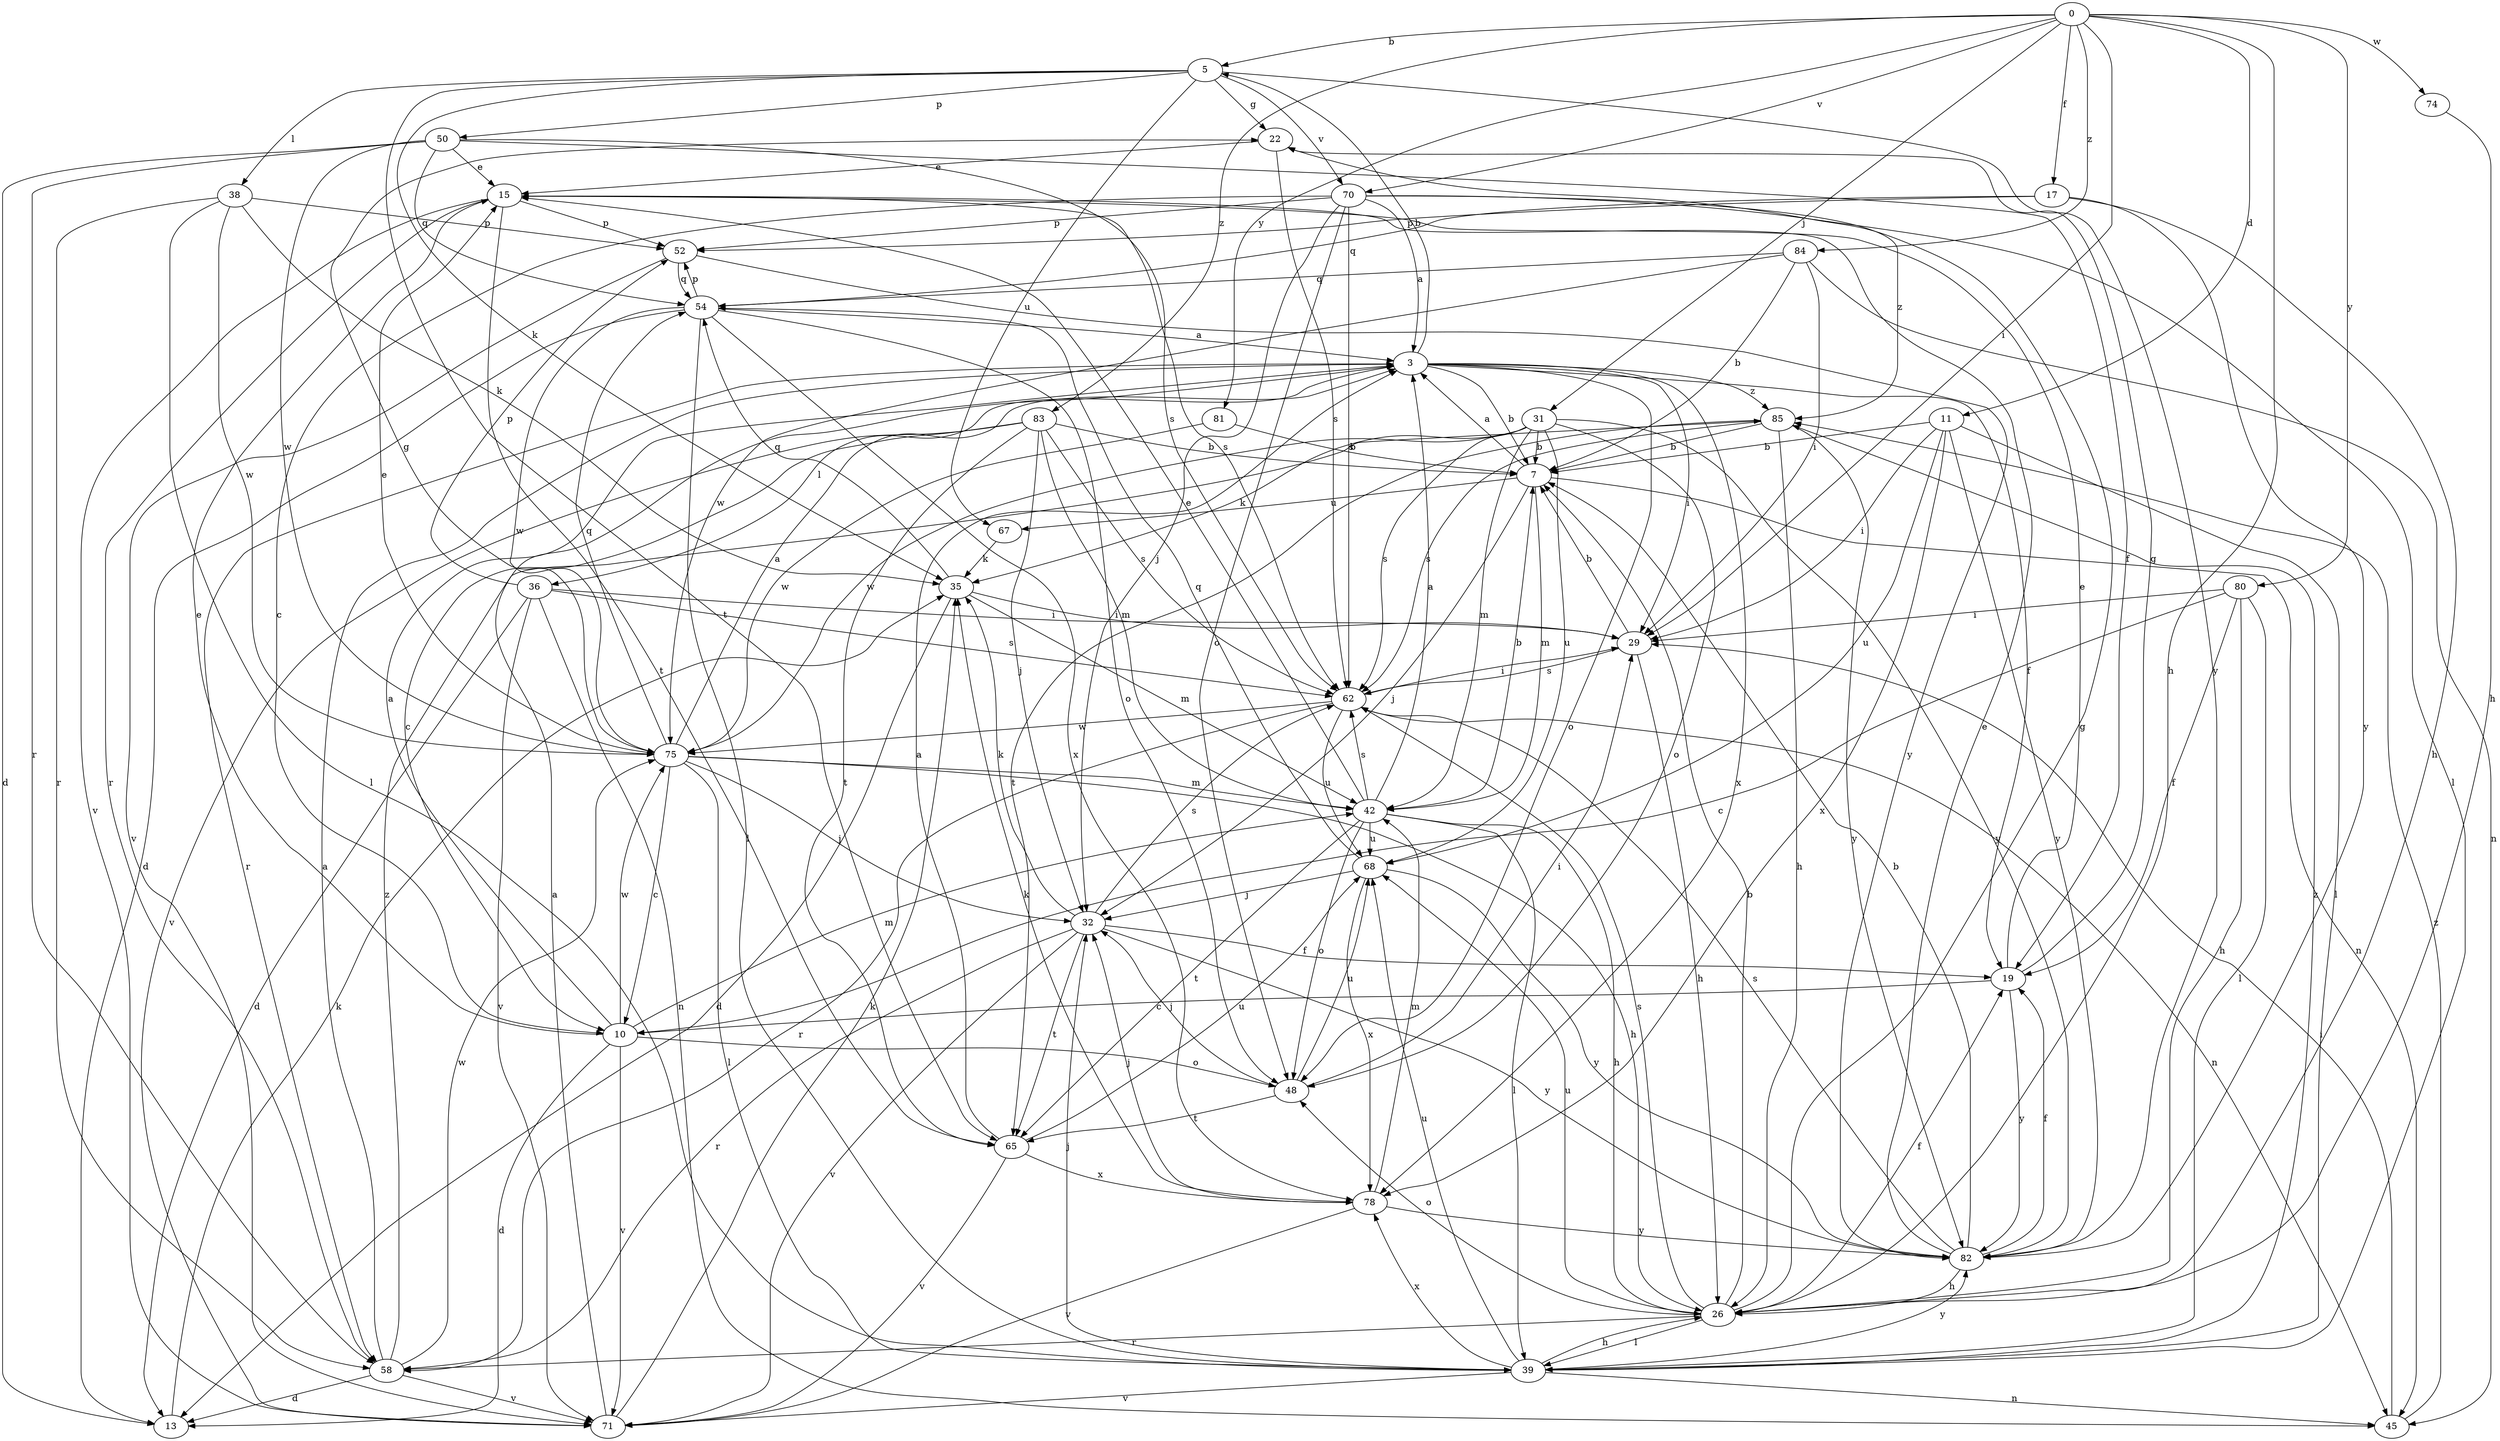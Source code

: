 strict digraph  {
0;
3;
5;
7;
10;
11;
13;
15;
17;
19;
22;
26;
29;
31;
32;
35;
36;
38;
39;
42;
45;
48;
50;
52;
54;
58;
62;
65;
67;
68;
70;
71;
74;
75;
78;
80;
81;
82;
83;
84;
85;
0 -> 5  [label=b];
0 -> 11  [label=d];
0 -> 17  [label=f];
0 -> 26  [label=h];
0 -> 29  [label=i];
0 -> 31  [label=j];
0 -> 70  [label=v];
0 -> 74  [label=w];
0 -> 80  [label=y];
0 -> 81  [label=y];
0 -> 83  [label=z];
0 -> 84  [label=z];
3 -> 5  [label=b];
3 -> 7  [label=b];
3 -> 19  [label=f];
3 -> 29  [label=i];
3 -> 36  [label=l];
3 -> 48  [label=o];
3 -> 58  [label=r];
3 -> 78  [label=x];
3 -> 85  [label=z];
5 -> 22  [label=g];
5 -> 35  [label=k];
5 -> 38  [label=l];
5 -> 50  [label=p];
5 -> 65  [label=t];
5 -> 67  [label=u];
5 -> 70  [label=v];
5 -> 82  [label=y];
7 -> 3  [label=a];
7 -> 32  [label=j];
7 -> 42  [label=m];
7 -> 45  [label=n];
7 -> 67  [label=u];
10 -> 3  [label=a];
10 -> 13  [label=d];
10 -> 15  [label=e];
10 -> 42  [label=m];
10 -> 48  [label=o];
10 -> 71  [label=v];
10 -> 75  [label=w];
11 -> 7  [label=b];
11 -> 29  [label=i];
11 -> 39  [label=l];
11 -> 68  [label=u];
11 -> 78  [label=x];
11 -> 82  [label=y];
13 -> 35  [label=k];
15 -> 52  [label=p];
15 -> 58  [label=r];
15 -> 62  [label=s];
15 -> 65  [label=t];
15 -> 71  [label=v];
17 -> 26  [label=h];
17 -> 52  [label=p];
17 -> 54  [label=q];
17 -> 82  [label=y];
19 -> 10  [label=c];
19 -> 15  [label=e];
19 -> 22  [label=g];
19 -> 82  [label=y];
22 -> 15  [label=e];
22 -> 62  [label=s];
26 -> 7  [label=b];
26 -> 19  [label=f];
26 -> 22  [label=g];
26 -> 39  [label=l];
26 -> 48  [label=o];
26 -> 58  [label=r];
26 -> 62  [label=s];
26 -> 68  [label=u];
29 -> 7  [label=b];
29 -> 26  [label=h];
29 -> 62  [label=s];
31 -> 7  [label=b];
31 -> 35  [label=k];
31 -> 42  [label=m];
31 -> 48  [label=o];
31 -> 62  [label=s];
31 -> 68  [label=u];
31 -> 75  [label=w];
31 -> 82  [label=y];
32 -> 19  [label=f];
32 -> 35  [label=k];
32 -> 58  [label=r];
32 -> 62  [label=s];
32 -> 65  [label=t];
32 -> 71  [label=v];
32 -> 82  [label=y];
35 -> 13  [label=d];
35 -> 29  [label=i];
35 -> 42  [label=m];
35 -> 54  [label=q];
36 -> 13  [label=d];
36 -> 29  [label=i];
36 -> 45  [label=n];
36 -> 52  [label=p];
36 -> 62  [label=s];
36 -> 71  [label=v];
38 -> 35  [label=k];
38 -> 39  [label=l];
38 -> 52  [label=p];
38 -> 58  [label=r];
38 -> 75  [label=w];
39 -> 26  [label=h];
39 -> 32  [label=j];
39 -> 45  [label=n];
39 -> 68  [label=u];
39 -> 71  [label=v];
39 -> 78  [label=x];
39 -> 82  [label=y];
39 -> 85  [label=z];
42 -> 3  [label=a];
42 -> 7  [label=b];
42 -> 15  [label=e];
42 -> 26  [label=h];
42 -> 39  [label=l];
42 -> 48  [label=o];
42 -> 62  [label=s];
42 -> 65  [label=t];
42 -> 68  [label=u];
45 -> 29  [label=i];
45 -> 85  [label=z];
48 -> 29  [label=i];
48 -> 32  [label=j];
48 -> 65  [label=t];
48 -> 68  [label=u];
50 -> 13  [label=d];
50 -> 15  [label=e];
50 -> 19  [label=f];
50 -> 54  [label=q];
50 -> 58  [label=r];
50 -> 62  [label=s];
50 -> 75  [label=w];
52 -> 54  [label=q];
52 -> 71  [label=v];
52 -> 82  [label=y];
54 -> 3  [label=a];
54 -> 13  [label=d];
54 -> 39  [label=l];
54 -> 48  [label=o];
54 -> 52  [label=p];
54 -> 75  [label=w];
54 -> 78  [label=x];
58 -> 3  [label=a];
58 -> 13  [label=d];
58 -> 71  [label=v];
58 -> 75  [label=w];
58 -> 85  [label=z];
62 -> 29  [label=i];
62 -> 45  [label=n];
62 -> 58  [label=r];
62 -> 68  [label=u];
62 -> 75  [label=w];
65 -> 3  [label=a];
65 -> 68  [label=u];
65 -> 71  [label=v];
65 -> 78  [label=x];
67 -> 35  [label=k];
68 -> 32  [label=j];
68 -> 54  [label=q];
68 -> 78  [label=x];
68 -> 82  [label=y];
70 -> 3  [label=a];
70 -> 10  [label=c];
70 -> 32  [label=j];
70 -> 39  [label=l];
70 -> 48  [label=o];
70 -> 52  [label=p];
70 -> 62  [label=s];
70 -> 85  [label=z];
71 -> 3  [label=a];
71 -> 35  [label=k];
74 -> 26  [label=h];
75 -> 3  [label=a];
75 -> 10  [label=c];
75 -> 15  [label=e];
75 -> 22  [label=g];
75 -> 26  [label=h];
75 -> 32  [label=j];
75 -> 39  [label=l];
75 -> 42  [label=m];
75 -> 54  [label=q];
78 -> 32  [label=j];
78 -> 35  [label=k];
78 -> 42  [label=m];
78 -> 71  [label=v];
78 -> 82  [label=y];
80 -> 10  [label=c];
80 -> 19  [label=f];
80 -> 26  [label=h];
80 -> 29  [label=i];
80 -> 39  [label=l];
81 -> 7  [label=b];
81 -> 75  [label=w];
82 -> 7  [label=b];
82 -> 15  [label=e];
82 -> 19  [label=f];
82 -> 26  [label=h];
82 -> 62  [label=s];
83 -> 7  [label=b];
83 -> 10  [label=c];
83 -> 32  [label=j];
83 -> 42  [label=m];
83 -> 62  [label=s];
83 -> 65  [label=t];
83 -> 71  [label=v];
84 -> 7  [label=b];
84 -> 29  [label=i];
84 -> 45  [label=n];
84 -> 54  [label=q];
84 -> 75  [label=w];
85 -> 7  [label=b];
85 -> 26  [label=h];
85 -> 62  [label=s];
85 -> 65  [label=t];
85 -> 82  [label=y];
}

